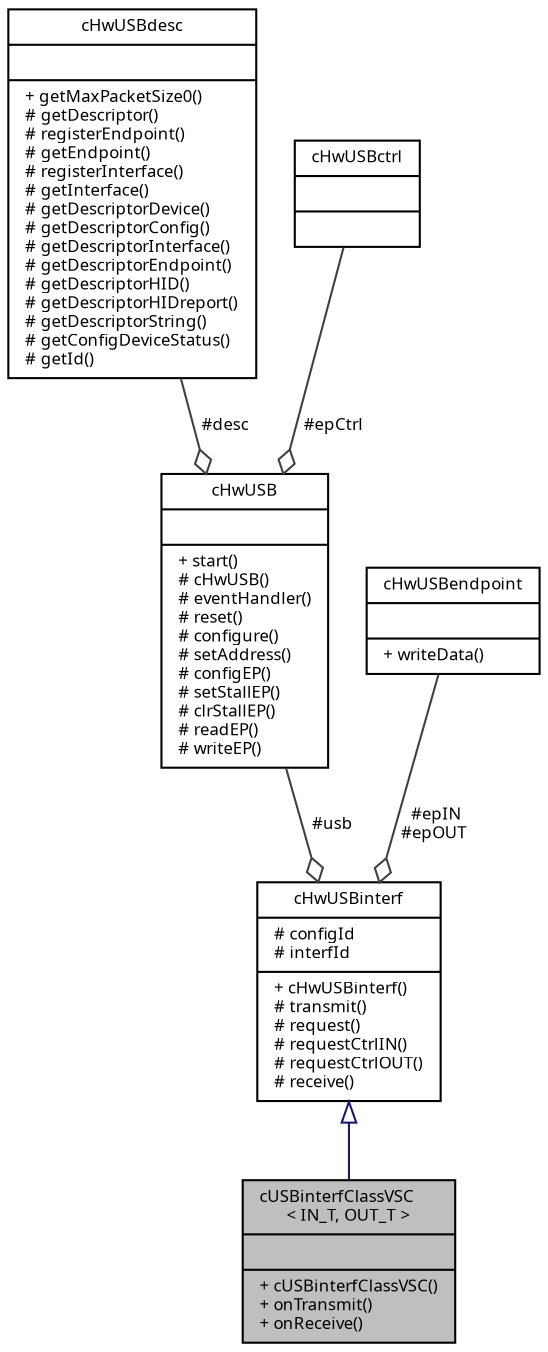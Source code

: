 digraph "cUSBinterfClassVSC&lt; IN_T, OUT_T &gt;"
{
  edge [fontname="Sans",fontsize="8",labelfontname="Sans",labelfontsize="8"];
  node [fontname="Sans",fontsize="8",shape=record];
  Node1 [label="{cUSBinterfClassVSC\l\< IN_T, OUT_T \>\n||+ cUSBinterfClassVSC()\l+ onTransmit()\l+ onReceive()\l}",height=0.2,width=0.4,color="black", fillcolor="grey75", style="filled", fontcolor="black"];
  Node2 -> Node1 [dir="back",color="midnightblue",fontsize="8",style="solid",arrowtail="onormal",fontname="Sans"];
  Node2 [label="{cHwUSBinterf\n|# configId\l# interfId\l|+ cHwUSBinterf()\l# transmit()\l# request()\l# requestCtrlIN()\l# requestCtrlOUT()\l# receive()\l}",height=0.2,width=0.4,color="black", fillcolor="white", style="filled",URL="$classc_hw_u_s_binterf.html"];
  Node3 -> Node2 [color="grey25",fontsize="8",style="solid",label=" #usb" ,arrowhead="odiamond",fontname="Sans"];
  Node3 [label="{cHwUSB\n||+ start()\l# cHwUSB()\l# eventHandler()\l# reset()\l# configure()\l# setAddress()\l# configEP()\l# setStallEP()\l# clrStallEP()\l# readEP()\l# writeEP()\l}",height=0.2,width=0.4,color="black", fillcolor="white", style="filled",URL="$classc_hw_u_s_b.html",tooltip="Abstract interface to USB hardware. "];
  Node4 -> Node3 [color="grey25",fontsize="8",style="solid",label=" #desc" ,arrowhead="odiamond",fontname="Sans"];
  Node4 [label="{cHwUSBdesc\n||+ getMaxPacketSize0()\l# getDescriptor()\l# registerEndpoint()\l# getEndpoint()\l# registerInterface()\l# getInterface()\l# getDescriptorDevice()\l# getDescriptorConfig()\l# getDescriptorInterface()\l# getDescriptorEndpoint()\l# getDescriptorHID()\l# getDescriptorHIDreport()\l# getDescriptorString()\l# getConfigDeviceStatus()\l# getId()\l}",height=0.2,width=0.4,color="black", fillcolor="white", style="filled",URL="$classc_hw_u_s_bdesc.html",tooltip="Abstract base class for USB descriptor. "];
  Node5 -> Node3 [color="grey25",fontsize="8",style="solid",label=" #epCtrl" ,arrowhead="odiamond",fontname="Sans"];
  Node5 [label="{cHwUSBctrl\n||}",height=0.2,width=0.4,color="black", fillcolor="white", style="filled",URL="$classc_hw_u_s_bctrl.html",tooltip="Control Endpoint (IN and OUT) "];
  Node6 -> Node2 [color="grey25",fontsize="8",style="solid",label=" #epIN\n#epOUT" ,arrowhead="odiamond",fontname="Sans"];
  Node6 [label="{cHwUSBendpoint\n||+ writeData()\l}",height=0.2,width=0.4,color="black", fillcolor="white", style="filled",URL="$classc_hw_u_s_bendpoint.html",tooltip="Endpoint. "];
}
